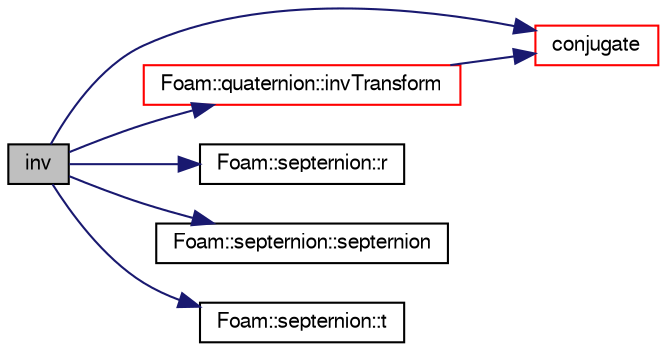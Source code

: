 digraph "inv"
{
  bgcolor="transparent";
  edge [fontname="FreeSans",fontsize="10",labelfontname="FreeSans",labelfontsize="10"];
  node [fontname="FreeSans",fontsize="10",shape=record];
  rankdir="LR";
  Node124881 [label="inv",height=0.2,width=0.4,color="black", fillcolor="grey75", style="filled", fontcolor="black"];
  Node124881 -> Node124882 [color="midnightblue",fontsize="10",style="solid",fontname="FreeSans"];
  Node124882 [label="conjugate",height=0.2,width=0.4,color="red",URL="$a21124.html#ad09d60e9d059b4444d1c703dd7f19ea5",tooltip="Return the conjugate of the given quaternion. "];
  Node124881 -> Node124886 [color="midnightblue",fontsize="10",style="solid",fontname="FreeSans"];
  Node124886 [label="Foam::quaternion::invTransform",height=0.2,width=0.4,color="red",URL="$a28130.html#aee0060723827f8272f2f50aaaf57c1eb",tooltip="Rotate the given vector anti-clockwise. "];
  Node124886 -> Node124882 [color="midnightblue",fontsize="10",style="solid",fontname="FreeSans"];
  Node124881 -> Node124887 [color="midnightblue",fontsize="10",style="solid",fontname="FreeSans"];
  Node124887 [label="Foam::septernion::r",height=0.2,width=0.4,color="black",URL="$a28182.html#a3f654a0f851ca1874a91504ca2e31ba4"];
  Node124881 -> Node124888 [color="midnightblue",fontsize="10",style="solid",fontname="FreeSans"];
  Node124888 [label="Foam::septernion::septernion",height=0.2,width=0.4,color="black",URL="$a28182.html#ab15a66f0258e115ba50165b7a707eece",tooltip="Construct null. "];
  Node124881 -> Node124889 [color="midnightblue",fontsize="10",style="solid",fontname="FreeSans"];
  Node124889 [label="Foam::septernion::t",height=0.2,width=0.4,color="black",URL="$a28182.html#ac90b4495e032d0efeb603179edc4cb8c"];
}
